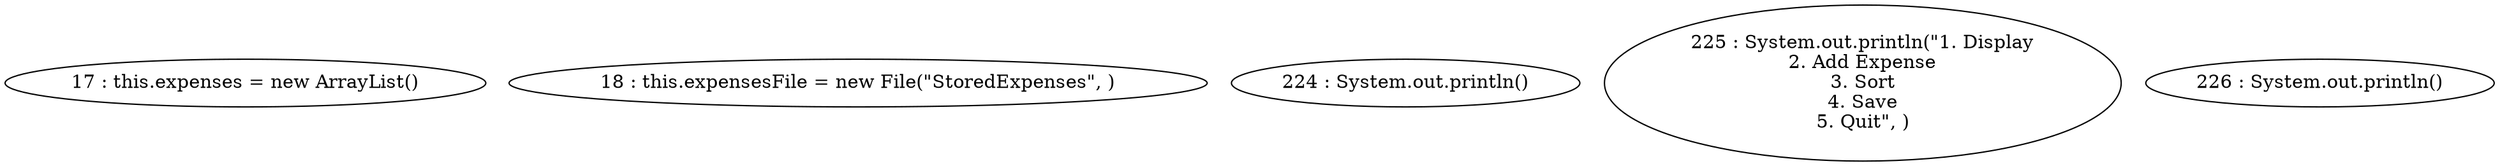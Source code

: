 digraph G {
"17 : this.expenses = new ArrayList()"
"18 : this.expensesFile = new File(\"StoredExpenses\", )"
"224 : System.out.println()"
"225 : System.out.println(\"1. Display\n2. Add Expense\n3. Sort\n4. Save\n5. Quit\", )"
"226 : System.out.println()"
}